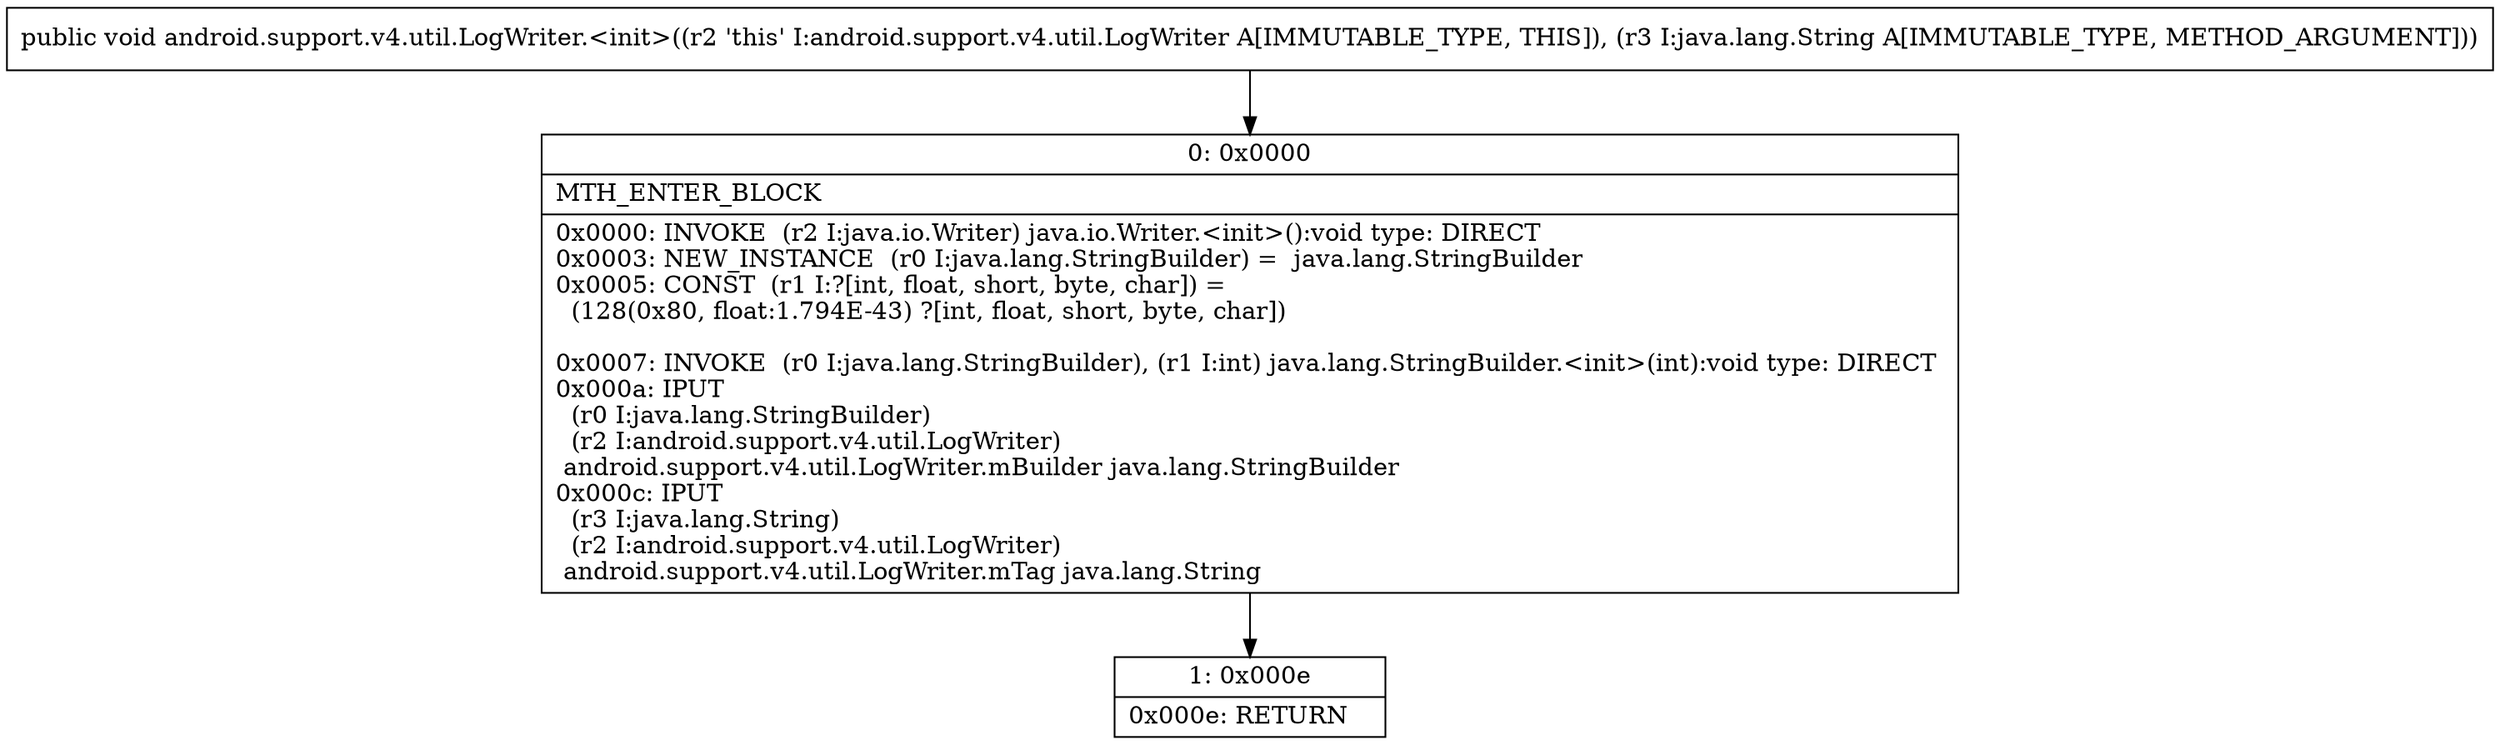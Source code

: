 digraph "CFG forandroid.support.v4.util.LogWriter.\<init\>(Ljava\/lang\/String;)V" {
Node_0 [shape=record,label="{0\:\ 0x0000|MTH_ENTER_BLOCK\l|0x0000: INVOKE  (r2 I:java.io.Writer) java.io.Writer.\<init\>():void type: DIRECT \l0x0003: NEW_INSTANCE  (r0 I:java.lang.StringBuilder) =  java.lang.StringBuilder \l0x0005: CONST  (r1 I:?[int, float, short, byte, char]) = \l  (128(0x80, float:1.794E\-43) ?[int, float, short, byte, char])\l \l0x0007: INVOKE  (r0 I:java.lang.StringBuilder), (r1 I:int) java.lang.StringBuilder.\<init\>(int):void type: DIRECT \l0x000a: IPUT  \l  (r0 I:java.lang.StringBuilder)\l  (r2 I:android.support.v4.util.LogWriter)\l android.support.v4.util.LogWriter.mBuilder java.lang.StringBuilder \l0x000c: IPUT  \l  (r3 I:java.lang.String)\l  (r2 I:android.support.v4.util.LogWriter)\l android.support.v4.util.LogWriter.mTag java.lang.String \l}"];
Node_1 [shape=record,label="{1\:\ 0x000e|0x000e: RETURN   \l}"];
MethodNode[shape=record,label="{public void android.support.v4.util.LogWriter.\<init\>((r2 'this' I:android.support.v4.util.LogWriter A[IMMUTABLE_TYPE, THIS]), (r3 I:java.lang.String A[IMMUTABLE_TYPE, METHOD_ARGUMENT])) }"];
MethodNode -> Node_0;
Node_0 -> Node_1;
}

